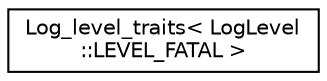 digraph "类继承关系图"
{
 // LATEX_PDF_SIZE
  edge [fontname="Helvetica",fontsize="10",labelfontname="Helvetica",labelfontsize="10"];
  node [fontname="Helvetica",fontsize="10",shape=record];
  rankdir="LR";
  Node0 [label="Log_level_traits\< LogLevel\l::LEVEL_FATAL \>",height=0.2,width=0.4,color="black", fillcolor="white", style="filled",URL="$struct_log__level__traits_3_01_log_level_1_1_l_e_v_e_l___f_a_t_a_l_01_4.html",tooltip=" "];
}
